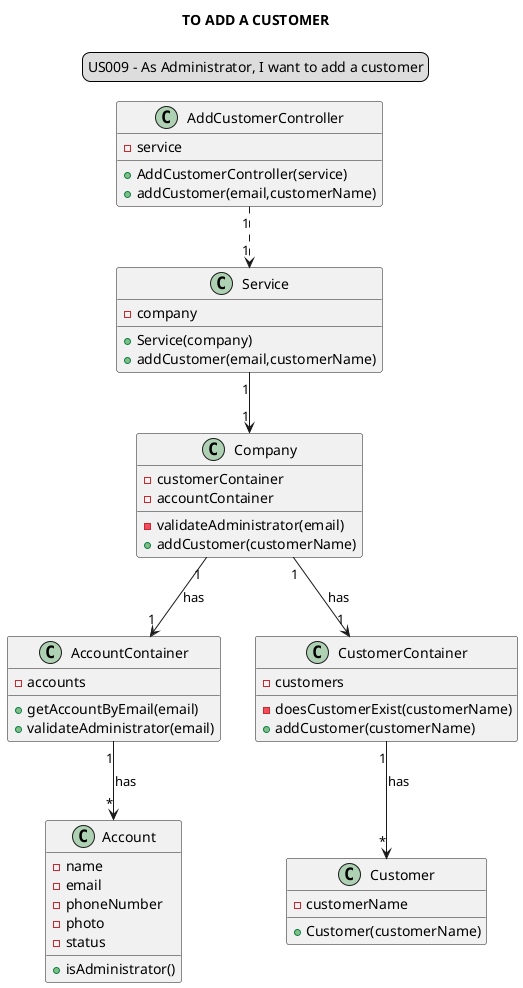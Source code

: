 @startuml

skinparam sequenceMessageAlign center
title TO ADD A CUSTOMER
legend top
US009 - As Administrator, I want to add a customer
end legend

class "AddCustomerController" {
-service
+AddCustomerController(service)
+addCustomer(email,customerName)
}

class "Service"{
-company
+Service(company)
+addCustomer(email,customerName)
}

class "Company"{
-customerContainer
-accountContainer
-validateAdministrator(email)
+addCustomer(customerName)
}

class "AccountContainer"{
-accounts
+getAccountByEmail(email)
+validateAdministrator(email)
}

class "Account"{
-name
-email
-phoneNumber
-photo
-status
+isAdministrator()
}

class "CustomerContainer"{
-customers
-doesCustomerExist(customerName)
+addCustomer(customerName)
}

class "Customer"{
-customerName
+Customer(customerName)
}

"AddCustomerController" "1" ..> "1" "Service"
"Service" "1" --> "1" "Company"
"Company" "1"-->"1" "CustomerContainer": has
"Company" "1"-->"1" "AccountContainer": has
"CustomerContainer" "1"-->"*" "Customer": has
"AccountContainer" "1" --> "*" "Account": has

@enduml